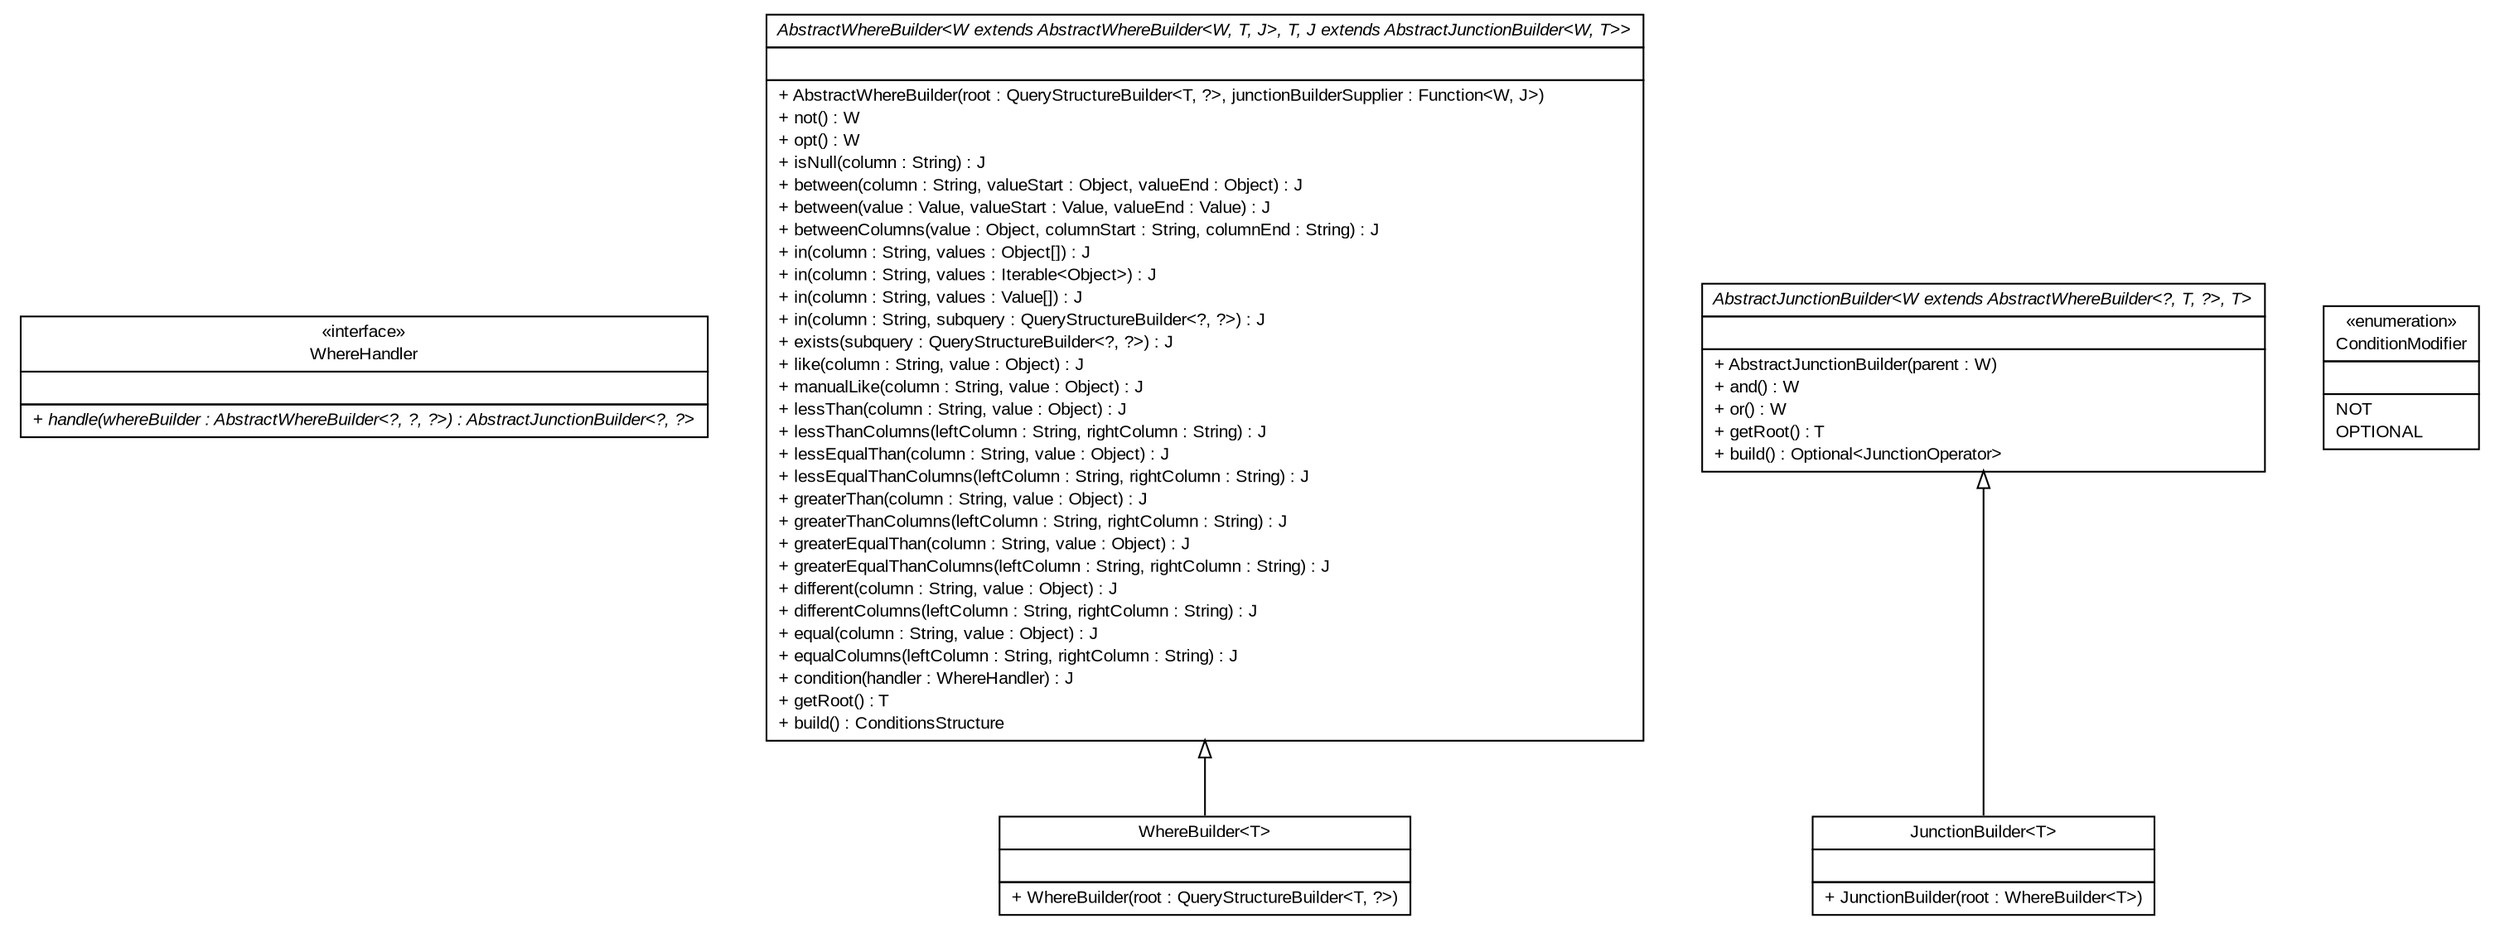 #!/usr/local/bin/dot
#
# Class diagram 
# Generated by UMLGraph version R5_6 (http://www.umlgraph.org/)
#

digraph G {
	edge [fontname="arial",fontsize=10,labelfontname="arial",labelfontsize=10];
	node [fontname="arial",fontsize=10,shape=plaintext];
	nodesep=0.25;
	ranksep=0.5;
	// br.gov.to.sefaz.persistence.query.builder.sql.where.WhereHandler
	c2777 [label=<<table title="br.gov.to.sefaz.persistence.query.builder.sql.where.WhereHandler" border="0" cellborder="1" cellspacing="0" cellpadding="2" port="p" href="./WhereHandler.html">
		<tr><td><table border="0" cellspacing="0" cellpadding="1">
<tr><td align="center" balign="center"> &#171;interface&#187; </td></tr>
<tr><td align="center" balign="center"> WhereHandler </td></tr>
		</table></td></tr>
		<tr><td><table border="0" cellspacing="0" cellpadding="1">
<tr><td align="left" balign="left">  </td></tr>
		</table></td></tr>
		<tr><td><table border="0" cellspacing="0" cellpadding="1">
<tr><td align="left" balign="left"><font face="arial italic" point-size="10.0"> + handle(whereBuilder : AbstractWhereBuilder&lt;?, ?, ?&gt;) : AbstractJunctionBuilder&lt;?, ?&gt; </font></td></tr>
		</table></td></tr>
		</table>>, URL="./WhereHandler.html", fontname="arial", fontcolor="black", fontsize=10.0];
	// br.gov.to.sefaz.persistence.query.builder.sql.where.WhereBuilder<T>
	c2778 [label=<<table title="br.gov.to.sefaz.persistence.query.builder.sql.where.WhereBuilder" border="0" cellborder="1" cellspacing="0" cellpadding="2" port="p" href="./WhereBuilder.html">
		<tr><td><table border="0" cellspacing="0" cellpadding="1">
<tr><td align="center" balign="center"> WhereBuilder&lt;T&gt; </td></tr>
		</table></td></tr>
		<tr><td><table border="0" cellspacing="0" cellpadding="1">
<tr><td align="left" balign="left">  </td></tr>
		</table></td></tr>
		<tr><td><table border="0" cellspacing="0" cellpadding="1">
<tr><td align="left" balign="left"> + WhereBuilder(root : QueryStructureBuilder&lt;T, ?&gt;) </td></tr>
		</table></td></tr>
		</table>>, URL="./WhereBuilder.html", fontname="arial", fontcolor="black", fontsize=10.0];
	// br.gov.to.sefaz.persistence.query.builder.sql.where.JunctionBuilder<T>
	c2779 [label=<<table title="br.gov.to.sefaz.persistence.query.builder.sql.where.JunctionBuilder" border="0" cellborder="1" cellspacing="0" cellpadding="2" port="p" href="./JunctionBuilder.html">
		<tr><td><table border="0" cellspacing="0" cellpadding="1">
<tr><td align="center" balign="center"> JunctionBuilder&lt;T&gt; </td></tr>
		</table></td></tr>
		<tr><td><table border="0" cellspacing="0" cellpadding="1">
<tr><td align="left" balign="left">  </td></tr>
		</table></td></tr>
		<tr><td><table border="0" cellspacing="0" cellpadding="1">
<tr><td align="left" balign="left"> + JunctionBuilder(root : WhereBuilder&lt;T&gt;) </td></tr>
		</table></td></tr>
		</table>>, URL="./JunctionBuilder.html", fontname="arial", fontcolor="black", fontsize=10.0];
	// br.gov.to.sefaz.persistence.query.builder.sql.where.ConditionModifier
	c2780 [label=<<table title="br.gov.to.sefaz.persistence.query.builder.sql.where.ConditionModifier" border="0" cellborder="1" cellspacing="0" cellpadding="2" port="p" href="./ConditionModifier.html">
		<tr><td><table border="0" cellspacing="0" cellpadding="1">
<tr><td align="center" balign="center"> &#171;enumeration&#187; </td></tr>
<tr><td align="center" balign="center"> ConditionModifier </td></tr>
		</table></td></tr>
		<tr><td><table border="0" cellspacing="0" cellpadding="1">
<tr><td align="left" balign="left">  </td></tr>
		</table></td></tr>
		<tr><td><table border="0" cellspacing="0" cellpadding="1">
<tr><td align="left" balign="left"> NOT </td></tr>
<tr><td align="left" balign="left"> OPTIONAL </td></tr>
		</table></td></tr>
		</table>>, URL="./ConditionModifier.html", fontname="arial", fontcolor="black", fontsize=10.0];
	// br.gov.to.sefaz.persistence.query.builder.sql.where.AbstractWhereBuilder<W extends br.gov.to.sefaz.persistence.query.builder.sql.where.AbstractWhereBuilder<W, T, J>, T, J extends br.gov.to.sefaz.persistence.query.builder.sql.where.AbstractJunctionBuilder<W, T>>
	c2781 [label=<<table title="br.gov.to.sefaz.persistence.query.builder.sql.where.AbstractWhereBuilder" border="0" cellborder="1" cellspacing="0" cellpadding="2" port="p" href="./AbstractWhereBuilder.html">
		<tr><td><table border="0" cellspacing="0" cellpadding="1">
<tr><td align="center" balign="center"><font face="arial italic"> AbstractWhereBuilder&lt;W extends AbstractWhereBuilder&lt;W, T, J&gt;, T, J extends AbstractJunctionBuilder&lt;W, T&gt;&gt; </font></td></tr>
		</table></td></tr>
		<tr><td><table border="0" cellspacing="0" cellpadding="1">
<tr><td align="left" balign="left">  </td></tr>
		</table></td></tr>
		<tr><td><table border="0" cellspacing="0" cellpadding="1">
<tr><td align="left" balign="left"> + AbstractWhereBuilder(root : QueryStructureBuilder&lt;T, ?&gt;, junctionBuilderSupplier : Function&lt;W, J&gt;) </td></tr>
<tr><td align="left" balign="left"> + not() : W </td></tr>
<tr><td align="left" balign="left"> + opt() : W </td></tr>
<tr><td align="left" balign="left"> + isNull(column : String) : J </td></tr>
<tr><td align="left" balign="left"> + between(column : String, valueStart : Object, valueEnd : Object) : J </td></tr>
<tr><td align="left" balign="left"> + between(value : Value, valueStart : Value, valueEnd : Value) : J </td></tr>
<tr><td align="left" balign="left"> + betweenColumns(value : Object, columnStart : String, columnEnd : String) : J </td></tr>
<tr><td align="left" balign="left"> + in(column : String, values : Object[]) : J </td></tr>
<tr><td align="left" balign="left"> + in(column : String, values : Iterable&lt;Object&gt;) : J </td></tr>
<tr><td align="left" balign="left"> + in(column : String, values : Value[]) : J </td></tr>
<tr><td align="left" balign="left"> + in(column : String, subquery : QueryStructureBuilder&lt;?, ?&gt;) : J </td></tr>
<tr><td align="left" balign="left"> + exists(subquery : QueryStructureBuilder&lt;?, ?&gt;) : J </td></tr>
<tr><td align="left" balign="left"> + like(column : String, value : Object) : J </td></tr>
<tr><td align="left" balign="left"> + manualLike(column : String, value : Object) : J </td></tr>
<tr><td align="left" balign="left"> + lessThan(column : String, value : Object) : J </td></tr>
<tr><td align="left" balign="left"> + lessThanColumns(leftColumn : String, rightColumn : String) : J </td></tr>
<tr><td align="left" balign="left"> + lessEqualThan(column : String, value : Object) : J </td></tr>
<tr><td align="left" balign="left"> + lessEqualThanColumns(leftColumn : String, rightColumn : String) : J </td></tr>
<tr><td align="left" balign="left"> + greaterThan(column : String, value : Object) : J </td></tr>
<tr><td align="left" balign="left"> + greaterThanColumns(leftColumn : String, rightColumn : String) : J </td></tr>
<tr><td align="left" balign="left"> + greaterEqualThan(column : String, value : Object) : J </td></tr>
<tr><td align="left" balign="left"> + greaterEqualThanColumns(leftColumn : String, rightColumn : String) : J </td></tr>
<tr><td align="left" balign="left"> + different(column : String, value : Object) : J </td></tr>
<tr><td align="left" balign="left"> + differentColumns(leftColumn : String, rightColumn : String) : J </td></tr>
<tr><td align="left" balign="left"> + equal(column : String, value : Object) : J </td></tr>
<tr><td align="left" balign="left"> + equalColumns(leftColumn : String, rightColumn : String) : J </td></tr>
<tr><td align="left" balign="left"> + condition(handler : WhereHandler) : J </td></tr>
<tr><td align="left" balign="left"> + getRoot() : T </td></tr>
<tr><td align="left" balign="left"> + build() : ConditionsStructure </td></tr>
		</table></td></tr>
		</table>>, URL="./AbstractWhereBuilder.html", fontname="arial", fontcolor="black", fontsize=10.0];
	// br.gov.to.sefaz.persistence.query.builder.sql.where.AbstractJunctionBuilder<W extends br.gov.to.sefaz.persistence.query.builder.sql.where.AbstractWhereBuilder<?, T, ?>, T>
	c2782 [label=<<table title="br.gov.to.sefaz.persistence.query.builder.sql.where.AbstractJunctionBuilder" border="0" cellborder="1" cellspacing="0" cellpadding="2" port="p" href="./AbstractJunctionBuilder.html">
		<tr><td><table border="0" cellspacing="0" cellpadding="1">
<tr><td align="center" balign="center"><font face="arial italic"> AbstractJunctionBuilder&lt;W extends AbstractWhereBuilder&lt;?, T, ?&gt;, T&gt; </font></td></tr>
		</table></td></tr>
		<tr><td><table border="0" cellspacing="0" cellpadding="1">
<tr><td align="left" balign="left">  </td></tr>
		</table></td></tr>
		<tr><td><table border="0" cellspacing="0" cellpadding="1">
<tr><td align="left" balign="left"> + AbstractJunctionBuilder(parent : W) </td></tr>
<tr><td align="left" balign="left"> + and() : W </td></tr>
<tr><td align="left" balign="left"> + or() : W </td></tr>
<tr><td align="left" balign="left"> + getRoot() : T </td></tr>
<tr><td align="left" balign="left"> + build() : Optional&lt;JunctionOperator&gt; </td></tr>
		</table></td></tr>
		</table>>, URL="./AbstractJunctionBuilder.html", fontname="arial", fontcolor="black", fontsize=10.0];
	//br.gov.to.sefaz.persistence.query.builder.sql.where.WhereBuilder<T> extends br.gov.to.sefaz.persistence.query.builder.sql.where.AbstractWhereBuilder<br.gov.to.sefaz.persistence.query.builder.sql.where.WhereBuilder<T>, T, br.gov.to.sefaz.persistence.query.builder.sql.where.JunctionBuilder<T>>
	c2781:p -> c2778:p [dir=back,arrowtail=empty];
	//br.gov.to.sefaz.persistence.query.builder.sql.where.JunctionBuilder<T> extends br.gov.to.sefaz.persistence.query.builder.sql.where.AbstractJunctionBuilder<br.gov.to.sefaz.persistence.query.builder.sql.where.WhereBuilder<T>, T>
	c2782:p -> c2779:p [dir=back,arrowtail=empty];
}

